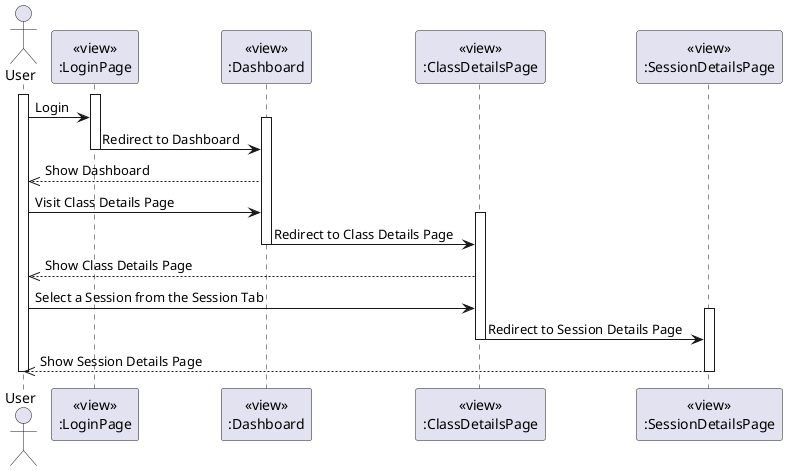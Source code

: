 @startuml ViewClassSession
actor User
participant LoginPageView [
  <<view>>
  :LoginPage
]

participant DashboardView [
  <<view>>
  :Dashboard
]

participant ClassDetailsPageView [
  <<view>>
  :ClassDetailsPage
]

participant SessionDetailsPageView [
  <<view>>
  :SessionDetailsPage
]

activate User
activate LoginPageView
User -> LoginPageView: Login
activate DashboardView
LoginPageView -> DashboardView: Redirect to Dashboard
deactivate LoginPageView

DashboardView -->> User: Show Dashboard

User -> DashboardView: Visit Class Details Page
activate ClassDetailsPageView
DashboardView -> ClassDetailsPageView: Redirect to Class Details Page
deactivate DashboardView

ClassDetailsPageView -->> User: Show Class Details Page

User -> ClassDetailsPageView: Select a Session from the Session Tab

activate SessionDetailsPageView
ClassDetailsPageView -> SessionDetailsPageView: Redirect to Session Details Page
deactivate ClassDetailsPageView


SessionDetailsPageView -->> User: Show Session Details Page

deactivate User
deactivate SessionDetailsPageView
@enduml
